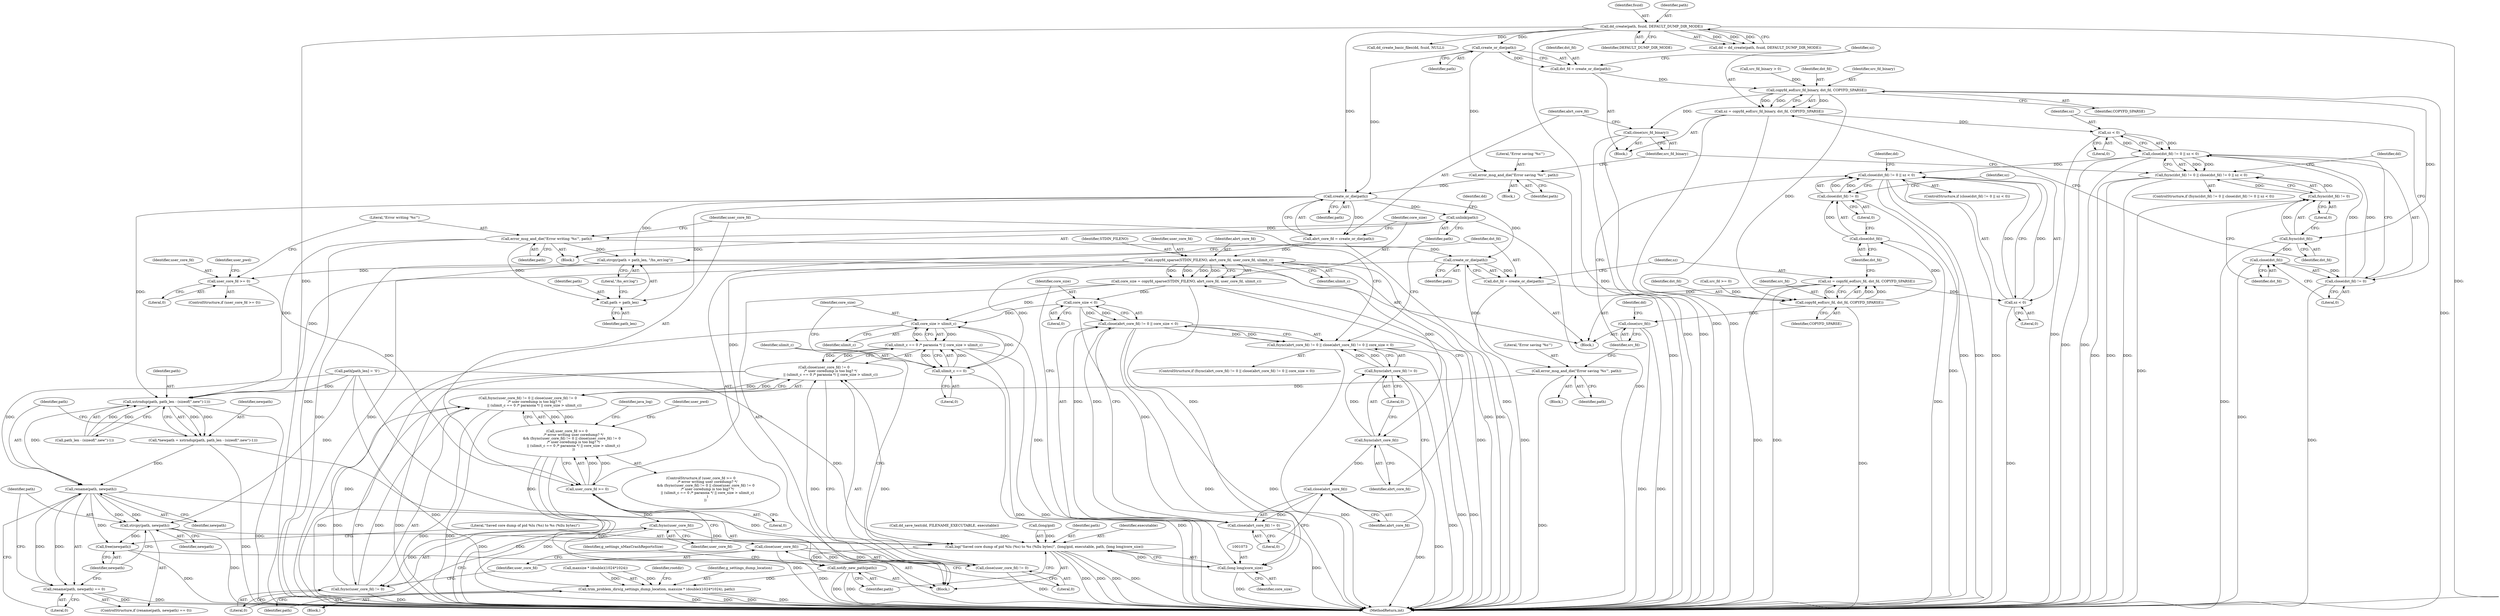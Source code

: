 digraph "0_abrt_4f2c1ddd3e3b81d2d5146b883115371f1cada9f9@API" {
"1000858" [label="(Call,create_or_die(path))"];
"1000618" [label="(Call,dd_create(path, fsuid, DEFAULT_DUMP_DIR_MODE))"];
"1000856" [label="(Call,dst_fd = create_or_die(path))"];
"1000863" [label="(Call,copyfd_eof(src_fd_binary, dst_fd, COPYFD_SPARSE))"];
"1000861" [label="(Call,sz = copyfd_eof(src_fd_binary, dst_fd, COPYFD_SPARSE))"];
"1000878" [label="(Call,sz < 0)"];
"1000873" [label="(Call,close(dst_fd) != 0 || sz < 0)"];
"1000868" [label="(Call,fsync(dst_fd) != 0 || close(dst_fd) != 0 || sz < 0)"];
"1001020" [label="(Call,close(dst_fd) != 0 || sz < 0)"];
"1000870" [label="(Call,fsync(dst_fd))"];
"1000869" [label="(Call,fsync(dst_fd) != 0)"];
"1000875" [label="(Call,close(dst_fd))"];
"1000874" [label="(Call,close(dst_fd) != 0)"];
"1000887" [label="(Call,close(src_fd_binary))"];
"1001015" [label="(Call,copyfd_eof(src_fd, dst_fd, COPYFD_SPARSE))"];
"1001013" [label="(Call,sz = copyfd_eof(src_fd, dst_fd, COPYFD_SPARSE))"];
"1001025" [label="(Call,sz < 0)"];
"1001022" [label="(Call,close(dst_fd))"];
"1001021" [label="(Call,close(dst_fd) != 0)"];
"1001034" [label="(Call,close(src_fd))"];
"1000884" [label="(Call,error_msg_and_die(\"Error saving '%s'\", path))"];
"1000892" [label="(Call,create_or_die(path))"];
"1000890" [label="(Call,abrt_core_fd = create_or_die(path))"];
"1000897" [label="(Call,copyfd_sparse(STDIN_FILENO, abrt_core_fd, user_core_fd, ulimit_c))"];
"1000895" [label="(Call,core_size = copyfd_sparse(STDIN_FILENO, abrt_core_fd, user_core_fd, ulimit_c))"];
"1000913" [label="(Call,core_size < 0)"];
"1000908" [label="(Call,close(abrt_core_fd) != 0 || core_size < 0)"];
"1000903" [label="(Call,fsync(abrt_core_fd) != 0 || close(abrt_core_fd) != 0 || core_size < 0)"];
"1000952" [label="(Call,core_size > ulimit_c)"];
"1000948" [label="(Call,ulimit_c == 0 /* paranoia */ || core_size > ulimit_c)"];
"1000943" [label="(Call,close(user_core_fd) != 0\n            /* user coredump is too big? */\n            || (ulimit_c == 0 /* paranoia */ || core_size > ulimit_c))"];
"1000938" [label="(Call,fsync(user_core_fd) != 0 || close(user_core_fd) != 0\n            /* user coredump is too big? */\n            || (ulimit_c == 0 /* paranoia */ || core_size > ulimit_c))"];
"1000934" [label="(Call,user_core_fd >= 0\n            /* error writing user coredump? */\n         && (fsync(user_core_fd) != 0 || close(user_core_fd) != 0\n            /* user coredump is too big? */\n            || (ulimit_c == 0 /* paranoia */ || core_size > ulimit_c)\n            ))"];
"1001072" [label="(Call,(long long)core_size)"];
"1001065" [label="(Call,log(\"Saved core dump of pid %lu (%s) to %s (%llu bytes)\", (long)pid, executable, path, (long long)core_size))"];
"1001075" [label="(Call,notify_new_path(path))"];
"1001093" [label="(Call,trim_problem_dirs(g_settings_dump_location, maxsize * (double)(1024*1024), path))"];
"1000905" [label="(Call,fsync(abrt_core_fd))"];
"1000904" [label="(Call,fsync(abrt_core_fd) != 0)"];
"1000910" [label="(Call,close(abrt_core_fd))"];
"1000909" [label="(Call,close(abrt_core_fd) != 0)"];
"1000922" [label="(Call,user_core_fd >= 0)"];
"1000935" [label="(Call,user_core_fd >= 0)"];
"1000940" [label="(Call,fsync(user_core_fd))"];
"1000939" [label="(Call,fsync(user_core_fd) != 0)"];
"1000945" [label="(Call,close(user_core_fd))"];
"1000944" [label="(Call,close(user_core_fd) != 0)"];
"1000949" [label="(Call,ulimit_c == 0)"];
"1000917" [label="(Call,unlink(path))"];
"1000930" [label="(Call,error_msg_and_die(\"Error writing '%s'\", path))"];
"1001002" [label="(Call,strcpy(path + path_len, \"/hs_err.log\"))"];
"1001003" [label="(Call,path + path_len)"];
"1001010" [label="(Call,create_or_die(path))"];
"1001008" [label="(Call,dst_fd = create_or_die(path))"];
"1001031" [label="(Call,error_msg_and_die(\"Error saving '%s'\", path))"];
"1001046" [label="(Call,xstrndup(path, path_len - (sizeof(\".new\")-1)))"];
"1001044" [label="(Call,*newpath = xstrndup(path, path_len - (sizeof(\".new\")-1)))"];
"1001056" [label="(Call,rename(path, newpath))"];
"1001055" [label="(Call,rename(path, newpath) == 0)"];
"1001060" [label="(Call,strcpy(path, newpath))"];
"1001063" [label="(Call,free(newpath))"];
"1000910" [label="(Call,close(abrt_core_fd))"];
"1000890" [label="(Call,abrt_core_fd = create_or_die(path))"];
"1000870" [label="(Call,fsync(dst_fd))"];
"1001013" [label="(Call,sz = copyfd_eof(src_fd, dst_fd, COPYFD_SPARSE))"];
"1001017" [label="(Identifier,dst_fd)"];
"1000872" [label="(Literal,0)"];
"1001058" [label="(Identifier,newpath)"];
"1000858" [label="(Call,create_or_die(path))"];
"1001031" [label="(Call,error_msg_and_die(\"Error saving '%s'\", path))"];
"1000888" [label="(Identifier,src_fd_binary)"];
"1000881" [label="(Block,)"];
"1000931" [label="(Literal,\"Error writing '%s'\")"];
"1001027" [label="(Literal,0)"];
"1001070" [label="(Identifier,executable)"];
"1000963" [label="(Identifier,java_log)"];
"1000630" [label="(Call,dd_create_basic_files(dd, fsuid, NULL))"];
"1000854" [label="(Block,)"];
"1001057" [label="(Identifier,path)"];
"1000948" [label="(Call,ulimit_c == 0 /* paranoia */ || core_size > ulimit_c)"];
"1001003" [label="(Call,path + path_len)"];
"1001079" [label="(Identifier,g_settings_nMaxCrashReportsSize)"];
"1000875" [label="(Call,close(dst_fd))"];
"1001006" [label="(Literal,\"/hs_err.log\")"];
"1000927" [label="(Identifier,user_pwd)"];
"1001008" [label="(Call,dst_fd = create_or_die(path))"];
"1001104" [label="(Identifier,rootdir)"];
"1000873" [label="(Call,close(dst_fd) != 0 || sz < 0)"];
"1000918" [label="(Identifier,path)"];
"1001014" [label="(Identifier,sz)"];
"1000900" [label="(Identifier,user_core_fd)"];
"1000624" [label="(Block,)"];
"1000952" [label="(Call,core_size > ulimit_c)"];
"1000876" [label="(Identifier,dst_fd)"];
"1000880" [label="(Literal,0)"];
"1001075" [label="(Call,notify_new_path(path))"];
"1000869" [label="(Call,fsync(dst_fd) != 0)"];
"1000901" [label="(Identifier,ulimit_c)"];
"1000957" [label="(Identifier,user_pwd)"];
"1001001" [label="(Block,)"];
"1000935" [label="(Call,user_core_fd >= 0)"];
"1001023" [label="(Identifier,dst_fd)"];
"1001102" [label="(Identifier,path)"];
"1001074" [label="(Identifier,core_size)"];
"1001010" [label="(Call,create_or_die(path))"];
"1001094" [label="(Identifier,g_settings_dump_location)"];
"1000857" [label="(Identifier,dst_fd)"];
"1000878" [label="(Call,sz < 0)"];
"1000906" [label="(Identifier,abrt_core_fd)"];
"1000950" [label="(Identifier,ulimit_c)"];
"1000893" [label="(Identifier,path)"];
"1001019" [label="(ControlStructure,if (close(dst_fd) != 0 || sz < 0))"];
"1001015" [label="(Call,copyfd_eof(src_fd, dst_fd, COPYFD_SPARSE))"];
"1000885" [label="(Literal,\"Error saving '%s'\")"];
"1000912" [label="(Literal,0)"];
"1000938" [label="(Call,fsync(user_core_fd) != 0 || close(user_core_fd) != 0\n            /* user coredump is too big? */\n            || (ulimit_c == 0 /* paranoia */ || core_size > ulimit_c))"];
"1000859" [label="(Identifier,path)"];
"1001066" [label="(Literal,\"Saved core dump of pid %lu (%s) to %s (%llu bytes)\")"];
"1000939" [label="(Call,fsync(user_core_fd) != 0)"];
"1001004" [label="(Identifier,path)"];
"1000884" [label="(Call,error_msg_and_die(\"Error saving '%s'\", path))"];
"1001021" [label="(Call,close(dst_fd) != 0)"];
"1000943" [label="(Call,close(user_core_fd) != 0\n            /* user coredump is too big? */\n            || (ulimit_c == 0 /* paranoia */ || core_size > ulimit_c))"];
"1001060" [label="(Call,strcpy(path, newpath))"];
"1000922" [label="(Call,user_core_fd >= 0)"];
"1000899" [label="(Identifier,abrt_core_fd)"];
"1000930" [label="(Call,error_msg_and_die(\"Error writing '%s'\", path))"];
"1001062" [label="(Identifier,newpath)"];
"1000909" [label="(Call,close(abrt_core_fd) != 0)"];
"1001055" [label="(Call,rename(path, newpath) == 0)"];
"1000954" [label="(Identifier,ulimit_c)"];
"1001009" [label="(Identifier,dst_fd)"];
"1000953" [label="(Identifier,core_size)"];
"1000937" [label="(Literal,0)"];
"1000920" [label="(Identifier,dd)"];
"1001011" [label="(Identifier,path)"];
"1001033" [label="(Identifier,path)"];
"1000886" [label="(Identifier,path)"];
"1000904" [label="(Call,fsync(abrt_core_fd) != 0)"];
"1000866" [label="(Identifier,COPYFD_SPARSE)"];
"1000883" [label="(Identifier,dd)"];
"1000916" [label="(Block,)"];
"1000946" [label="(Identifier,user_core_fd)"];
"1001047" [label="(Identifier,path)"];
"1001072" [label="(Call,(long long)core_size)"];
"1000945" [label="(Call,close(user_core_fd))"];
"1001037" [label="(Identifier,dd)"];
"1000892" [label="(Call,create_or_die(path))"];
"1001002" [label="(Call,strcpy(path + path_len, \"/hs_err.log\"))"];
"1001054" [label="(ControlStructure,if (rename(path, newpath) == 0))"];
"1000907" [label="(Literal,0)"];
"1000865" [label="(Identifier,dst_fd)"];
"1000903" [label="(Call,fsync(abrt_core_fd) != 0 || close(abrt_core_fd) != 0 || core_size < 0)"];
"1001046" [label="(Call,xstrndup(path, path_len - (sizeof(\".new\")-1)))"];
"1001063" [label="(Call,free(newpath))"];
"1000951" [label="(Literal,0)"];
"1001081" [label="(Block,)"];
"1000864" [label="(Identifier,src_fd_binary)"];
"1000856" [label="(Call,dst_fd = create_or_die(path))"];
"1000902" [label="(ControlStructure,if (fsync(abrt_core_fd) != 0 || close(abrt_core_fd) != 0 || core_size < 0))"];
"1000891" [label="(Identifier,abrt_core_fd)"];
"1000887" [label="(Call,close(src_fd_binary))"];
"1000934" [label="(Call,user_core_fd >= 0\n            /* error writing user coredump? */\n         && (fsync(user_core_fd) != 0 || close(user_core_fd) != 0\n            /* user coredump is too big? */\n            || (ulimit_c == 0 /* paranoia */ || core_size > ulimit_c)\n            ))"];
"1000877" [label="(Literal,0)"];
"1000914" [label="(Identifier,core_size)"];
"1001061" [label="(Identifier,path)"];
"1001025" [label="(Call,sz < 0)"];
"1000942" [label="(Literal,0)"];
"1000998" [label="(Call,src_fd >= 0)"];
"1000765" [label="(Call,dd_save_text(dd, FILENAME_EXECUTABLE, executable))"];
"1000949" [label="(Call,ulimit_c == 0)"];
"1000620" [label="(Identifier,fsuid)"];
"1000936" [label="(Identifier,user_core_fd)"];
"1001171" [label="(MethodReturn,int)"];
"1000867" [label="(ControlStructure,if (fsync(dst_fd) != 0 || close(dst_fd) != 0 || sz < 0))"];
"1000619" [label="(Identifier,path)"];
"1001067" [label="(Call,(long)pid)"];
"1001026" [label="(Identifier,sz)"];
"1001071" [label="(Identifier,path)"];
"1001024" [label="(Literal,0)"];
"1001045" [label="(Identifier,newpath)"];
"1000917" [label="(Call,unlink(path))"];
"1001022" [label="(Call,close(dst_fd))"];
"1000940" [label="(Call,fsync(user_core_fd))"];
"1000896" [label="(Identifier,core_size)"];
"1000874" [label="(Call,close(dst_fd) != 0)"];
"1001056" [label="(Call,rename(path, newpath))"];
"1001044" [label="(Call,*newpath = xstrndup(path, path_len - (sizeof(\".new\")-1)))"];
"1000921" [label="(ControlStructure,if (user_core_fd >= 0))"];
"1000923" [label="(Identifier,user_core_fd)"];
"1000932" [label="(Identifier,path)"];
"1001064" [label="(Identifier,newpath)"];
"1000863" [label="(Call,copyfd_eof(src_fd_binary, dst_fd, COPYFD_SPARSE))"];
"1000908" [label="(Call,close(abrt_core_fd) != 0 || core_size < 0)"];
"1000861" [label="(Call,sz = copyfd_eof(src_fd_binary, dst_fd, COPYFD_SPARSE))"];
"1000905" [label="(Call,fsync(abrt_core_fd))"];
"1000879" [label="(Identifier,sz)"];
"1000897" [label="(Call,copyfd_sparse(STDIN_FILENO, abrt_core_fd, user_core_fd, ulimit_c))"];
"1000924" [label="(Literal,0)"];
"1000941" [label="(Identifier,user_core_fd)"];
"1001028" [label="(Block,)"];
"1000851" [label="(Call,src_fd_binary > 0)"];
"1000862" [label="(Identifier,sz)"];
"1000911" [label="(Identifier,abrt_core_fd)"];
"1000933" [label="(ControlStructure,if (user_core_fd >= 0\n            /* error writing user coredump? */\n         && (fsync(user_core_fd) != 0 || close(user_core_fd) != 0\n            /* user coredump is too big? */\n            || (ulimit_c == 0 /* paranoia */ || core_size > ulimit_c)\n            )\n        ))"];
"1000868" [label="(Call,fsync(dst_fd) != 0 || close(dst_fd) != 0 || sz < 0)"];
"1000871" [label="(Identifier,dst_fd)"];
"1001048" [label="(Call,path_len - (sizeof(\".new\")-1))"];
"1000618" [label="(Call,dd_create(path, fsuid, DEFAULT_DUMP_DIR_MODE))"];
"1001065" [label="(Call,log(\"Saved core dump of pid %lu (%s) to %s (%llu bytes)\", (long)pid, executable, path, (long long)core_size))"];
"1001005" [label="(Identifier,path_len)"];
"1001018" [label="(Identifier,COPYFD_SPARSE)"];
"1001059" [label="(Literal,0)"];
"1000944" [label="(Call,close(user_core_fd) != 0)"];
"1000621" [label="(Identifier,DEFAULT_DUMP_DIR_MODE)"];
"1001038" [label="(Call,path[path_len] = '\0')"];
"1000947" [label="(Literal,0)"];
"1001095" [label="(Call,maxsize * (double)(1024*1024))"];
"1000616" [label="(Call,dd = dd_create(path, fsuid, DEFAULT_DUMP_DIR_MODE))"];
"1000898" [label="(Identifier,STDIN_FILENO)"];
"1000915" [label="(Literal,0)"];
"1001076" [label="(Identifier,path)"];
"1001020" [label="(Call,close(dst_fd) != 0 || sz < 0)"];
"1000913" [label="(Call,core_size < 0)"];
"1001030" [label="(Identifier,dd)"];
"1001034" [label="(Call,close(src_fd))"];
"1001035" [label="(Identifier,src_fd)"];
"1001093" [label="(Call,trim_problem_dirs(g_settings_dump_location, maxsize * (double)(1024*1024), path))"];
"1000895" [label="(Call,core_size = copyfd_sparse(STDIN_FILENO, abrt_core_fd, user_core_fd, ulimit_c))"];
"1001032" [label="(Literal,\"Error saving '%s'\")"];
"1001016" [label="(Identifier,src_fd)"];
"1000858" -> "1000856"  [label="AST: "];
"1000858" -> "1000859"  [label="CFG: "];
"1000859" -> "1000858"  [label="AST: "];
"1000856" -> "1000858"  [label="CFG: "];
"1000858" -> "1000856"  [label="DDG: "];
"1000618" -> "1000858"  [label="DDG: "];
"1000858" -> "1000884"  [label="DDG: "];
"1000858" -> "1000892"  [label="DDG: "];
"1000618" -> "1000616"  [label="AST: "];
"1000618" -> "1000621"  [label="CFG: "];
"1000619" -> "1000618"  [label="AST: "];
"1000620" -> "1000618"  [label="AST: "];
"1000621" -> "1000618"  [label="AST: "];
"1000616" -> "1000618"  [label="CFG: "];
"1000618" -> "1001171"  [label="DDG: "];
"1000618" -> "1001171"  [label="DDG: "];
"1000618" -> "1001171"  [label="DDG: "];
"1000618" -> "1000616"  [label="DDG: "];
"1000618" -> "1000616"  [label="DDG: "];
"1000618" -> "1000616"  [label="DDG: "];
"1000618" -> "1000630"  [label="DDG: "];
"1000618" -> "1000892"  [label="DDG: "];
"1000856" -> "1000854"  [label="AST: "];
"1000857" -> "1000856"  [label="AST: "];
"1000862" -> "1000856"  [label="CFG: "];
"1000856" -> "1000863"  [label="DDG: "];
"1000863" -> "1000861"  [label="AST: "];
"1000863" -> "1000866"  [label="CFG: "];
"1000864" -> "1000863"  [label="AST: "];
"1000865" -> "1000863"  [label="AST: "];
"1000866" -> "1000863"  [label="AST: "];
"1000861" -> "1000863"  [label="CFG: "];
"1000863" -> "1001171"  [label="DDG: "];
"1000863" -> "1000861"  [label="DDG: "];
"1000863" -> "1000861"  [label="DDG: "];
"1000863" -> "1000861"  [label="DDG: "];
"1000851" -> "1000863"  [label="DDG: "];
"1000863" -> "1000870"  [label="DDG: "];
"1000863" -> "1000887"  [label="DDG: "];
"1000863" -> "1001015"  [label="DDG: "];
"1000861" -> "1000854"  [label="AST: "];
"1000862" -> "1000861"  [label="AST: "];
"1000871" -> "1000861"  [label="CFG: "];
"1000861" -> "1001171"  [label="DDG: "];
"1000861" -> "1001171"  [label="DDG: "];
"1000861" -> "1000878"  [label="DDG: "];
"1000878" -> "1000873"  [label="AST: "];
"1000878" -> "1000880"  [label="CFG: "];
"1000879" -> "1000878"  [label="AST: "];
"1000880" -> "1000878"  [label="AST: "];
"1000873" -> "1000878"  [label="CFG: "];
"1000878" -> "1001171"  [label="DDG: "];
"1000878" -> "1000873"  [label="DDG: "];
"1000878" -> "1000873"  [label="DDG: "];
"1000873" -> "1000868"  [label="AST: "];
"1000873" -> "1000874"  [label="CFG: "];
"1000874" -> "1000873"  [label="AST: "];
"1000868" -> "1000873"  [label="CFG: "];
"1000873" -> "1001171"  [label="DDG: "];
"1000873" -> "1001171"  [label="DDG: "];
"1000873" -> "1000868"  [label="DDG: "];
"1000873" -> "1000868"  [label="DDG: "];
"1000874" -> "1000873"  [label="DDG: "];
"1000874" -> "1000873"  [label="DDG: "];
"1000873" -> "1001020"  [label="DDG: "];
"1000868" -> "1000867"  [label="AST: "];
"1000868" -> "1000869"  [label="CFG: "];
"1000869" -> "1000868"  [label="AST: "];
"1000883" -> "1000868"  [label="CFG: "];
"1000888" -> "1000868"  [label="CFG: "];
"1000868" -> "1001171"  [label="DDG: "];
"1000868" -> "1001171"  [label="DDG: "];
"1000868" -> "1001171"  [label="DDG: "];
"1000869" -> "1000868"  [label="DDG: "];
"1000869" -> "1000868"  [label="DDG: "];
"1001020" -> "1001019"  [label="AST: "];
"1001020" -> "1001021"  [label="CFG: "];
"1001020" -> "1001025"  [label="CFG: "];
"1001021" -> "1001020"  [label="AST: "];
"1001025" -> "1001020"  [label="AST: "];
"1001030" -> "1001020"  [label="CFG: "];
"1001035" -> "1001020"  [label="CFG: "];
"1001020" -> "1001171"  [label="DDG: "];
"1001020" -> "1001171"  [label="DDG: "];
"1001020" -> "1001171"  [label="DDG: "];
"1001021" -> "1001020"  [label="DDG: "];
"1001021" -> "1001020"  [label="DDG: "];
"1001025" -> "1001020"  [label="DDG: "];
"1001025" -> "1001020"  [label="DDG: "];
"1000870" -> "1000869"  [label="AST: "];
"1000870" -> "1000871"  [label="CFG: "];
"1000871" -> "1000870"  [label="AST: "];
"1000872" -> "1000870"  [label="CFG: "];
"1000870" -> "1001171"  [label="DDG: "];
"1000870" -> "1000869"  [label="DDG: "];
"1000870" -> "1000875"  [label="DDG: "];
"1000869" -> "1000872"  [label="CFG: "];
"1000872" -> "1000869"  [label="AST: "];
"1000876" -> "1000869"  [label="CFG: "];
"1000869" -> "1001171"  [label="DDG: "];
"1000875" -> "1000874"  [label="AST: "];
"1000875" -> "1000876"  [label="CFG: "];
"1000876" -> "1000875"  [label="AST: "];
"1000877" -> "1000875"  [label="CFG: "];
"1000875" -> "1001171"  [label="DDG: "];
"1000875" -> "1000874"  [label="DDG: "];
"1000874" -> "1000877"  [label="CFG: "];
"1000877" -> "1000874"  [label="AST: "];
"1000879" -> "1000874"  [label="CFG: "];
"1000874" -> "1001171"  [label="DDG: "];
"1000887" -> "1000854"  [label="AST: "];
"1000887" -> "1000888"  [label="CFG: "];
"1000888" -> "1000887"  [label="AST: "];
"1000891" -> "1000887"  [label="CFG: "];
"1000887" -> "1001171"  [label="DDG: "];
"1000887" -> "1001171"  [label="DDG: "];
"1001015" -> "1001013"  [label="AST: "];
"1001015" -> "1001018"  [label="CFG: "];
"1001016" -> "1001015"  [label="AST: "];
"1001017" -> "1001015"  [label="AST: "];
"1001018" -> "1001015"  [label="AST: "];
"1001013" -> "1001015"  [label="CFG: "];
"1001015" -> "1001171"  [label="DDG: "];
"1001015" -> "1001013"  [label="DDG: "];
"1001015" -> "1001013"  [label="DDG: "];
"1001015" -> "1001013"  [label="DDG: "];
"1000998" -> "1001015"  [label="DDG: "];
"1001008" -> "1001015"  [label="DDG: "];
"1001015" -> "1001022"  [label="DDG: "];
"1001015" -> "1001034"  [label="DDG: "];
"1001013" -> "1001001"  [label="AST: "];
"1001014" -> "1001013"  [label="AST: "];
"1001023" -> "1001013"  [label="CFG: "];
"1001013" -> "1001171"  [label="DDG: "];
"1001013" -> "1001171"  [label="DDG: "];
"1001013" -> "1001025"  [label="DDG: "];
"1001025" -> "1001027"  [label="CFG: "];
"1001026" -> "1001025"  [label="AST: "];
"1001027" -> "1001025"  [label="AST: "];
"1001025" -> "1001171"  [label="DDG: "];
"1001022" -> "1001021"  [label="AST: "];
"1001022" -> "1001023"  [label="CFG: "];
"1001023" -> "1001022"  [label="AST: "];
"1001024" -> "1001022"  [label="CFG: "];
"1001022" -> "1001171"  [label="DDG: "];
"1001022" -> "1001021"  [label="DDG: "];
"1001021" -> "1001024"  [label="CFG: "];
"1001024" -> "1001021"  [label="AST: "];
"1001026" -> "1001021"  [label="CFG: "];
"1001021" -> "1001171"  [label="DDG: "];
"1001034" -> "1001001"  [label="AST: "];
"1001034" -> "1001035"  [label="CFG: "];
"1001035" -> "1001034"  [label="AST: "];
"1001037" -> "1001034"  [label="CFG: "];
"1001034" -> "1001171"  [label="DDG: "];
"1001034" -> "1001171"  [label="DDG: "];
"1000884" -> "1000881"  [label="AST: "];
"1000884" -> "1000886"  [label="CFG: "];
"1000885" -> "1000884"  [label="AST: "];
"1000886" -> "1000884"  [label="AST: "];
"1000888" -> "1000884"  [label="CFG: "];
"1000884" -> "1001171"  [label="DDG: "];
"1000884" -> "1000892"  [label="DDG: "];
"1000892" -> "1000890"  [label="AST: "];
"1000892" -> "1000893"  [label="CFG: "];
"1000893" -> "1000892"  [label="AST: "];
"1000890" -> "1000892"  [label="CFG: "];
"1000892" -> "1000890"  [label="DDG: "];
"1000892" -> "1000917"  [label="DDG: "];
"1000892" -> "1001002"  [label="DDG: "];
"1000892" -> "1001003"  [label="DDG: "];
"1000892" -> "1001010"  [label="DDG: "];
"1000892" -> "1001046"  [label="DDG: "];
"1000890" -> "1000624"  [label="AST: "];
"1000891" -> "1000890"  [label="AST: "];
"1000896" -> "1000890"  [label="CFG: "];
"1000890" -> "1001171"  [label="DDG: "];
"1000890" -> "1000897"  [label="DDG: "];
"1000897" -> "1000895"  [label="AST: "];
"1000897" -> "1000901"  [label="CFG: "];
"1000898" -> "1000897"  [label="AST: "];
"1000899" -> "1000897"  [label="AST: "];
"1000900" -> "1000897"  [label="AST: "];
"1000901" -> "1000897"  [label="AST: "];
"1000895" -> "1000897"  [label="CFG: "];
"1000897" -> "1001171"  [label="DDG: "];
"1000897" -> "1001171"  [label="DDG: "];
"1000897" -> "1000895"  [label="DDG: "];
"1000897" -> "1000895"  [label="DDG: "];
"1000897" -> "1000895"  [label="DDG: "];
"1000897" -> "1000895"  [label="DDG: "];
"1000897" -> "1000905"  [label="DDG: "];
"1000897" -> "1000922"  [label="DDG: "];
"1000897" -> "1000935"  [label="DDG: "];
"1000897" -> "1000949"  [label="DDG: "];
"1000895" -> "1000624"  [label="AST: "];
"1000896" -> "1000895"  [label="AST: "];
"1000906" -> "1000895"  [label="CFG: "];
"1000895" -> "1001171"  [label="DDG: "];
"1000895" -> "1000913"  [label="DDG: "];
"1000895" -> "1000952"  [label="DDG: "];
"1000895" -> "1001072"  [label="DDG: "];
"1000913" -> "1000908"  [label="AST: "];
"1000913" -> "1000915"  [label="CFG: "];
"1000914" -> "1000913"  [label="AST: "];
"1000915" -> "1000913"  [label="AST: "];
"1000908" -> "1000913"  [label="CFG: "];
"1000913" -> "1000908"  [label="DDG: "];
"1000913" -> "1000908"  [label="DDG: "];
"1000913" -> "1000952"  [label="DDG: "];
"1000913" -> "1001072"  [label="DDG: "];
"1000908" -> "1000903"  [label="AST: "];
"1000908" -> "1000909"  [label="CFG: "];
"1000909" -> "1000908"  [label="AST: "];
"1000903" -> "1000908"  [label="CFG: "];
"1000908" -> "1001171"  [label="DDG: "];
"1000908" -> "1001171"  [label="DDG: "];
"1000908" -> "1000903"  [label="DDG: "];
"1000908" -> "1000903"  [label="DDG: "];
"1000909" -> "1000908"  [label="DDG: "];
"1000909" -> "1000908"  [label="DDG: "];
"1000903" -> "1000902"  [label="AST: "];
"1000903" -> "1000904"  [label="CFG: "];
"1000904" -> "1000903"  [label="AST: "];
"1000918" -> "1000903"  [label="CFG: "];
"1000936" -> "1000903"  [label="CFG: "];
"1000903" -> "1001171"  [label="DDG: "];
"1000903" -> "1001171"  [label="DDG: "];
"1000903" -> "1001171"  [label="DDG: "];
"1000904" -> "1000903"  [label="DDG: "];
"1000904" -> "1000903"  [label="DDG: "];
"1000952" -> "1000948"  [label="AST: "];
"1000952" -> "1000954"  [label="CFG: "];
"1000953" -> "1000952"  [label="AST: "];
"1000954" -> "1000952"  [label="AST: "];
"1000948" -> "1000952"  [label="CFG: "];
"1000952" -> "1001171"  [label="DDG: "];
"1000952" -> "1000948"  [label="DDG: "];
"1000952" -> "1000948"  [label="DDG: "];
"1000949" -> "1000952"  [label="DDG: "];
"1000952" -> "1001072"  [label="DDG: "];
"1000948" -> "1000943"  [label="AST: "];
"1000948" -> "1000949"  [label="CFG: "];
"1000949" -> "1000948"  [label="AST: "];
"1000943" -> "1000948"  [label="CFG: "];
"1000948" -> "1001171"  [label="DDG: "];
"1000948" -> "1001171"  [label="DDG: "];
"1000948" -> "1000943"  [label="DDG: "];
"1000948" -> "1000943"  [label="DDG: "];
"1000949" -> "1000948"  [label="DDG: "];
"1000949" -> "1000948"  [label="DDG: "];
"1000943" -> "1000938"  [label="AST: "];
"1000943" -> "1000944"  [label="CFG: "];
"1000944" -> "1000943"  [label="AST: "];
"1000938" -> "1000943"  [label="CFG: "];
"1000943" -> "1001171"  [label="DDG: "];
"1000943" -> "1001171"  [label="DDG: "];
"1000943" -> "1000938"  [label="DDG: "];
"1000943" -> "1000938"  [label="DDG: "];
"1000944" -> "1000943"  [label="DDG: "];
"1000944" -> "1000943"  [label="DDG: "];
"1000938" -> "1000934"  [label="AST: "];
"1000938" -> "1000939"  [label="CFG: "];
"1000939" -> "1000938"  [label="AST: "];
"1000934" -> "1000938"  [label="CFG: "];
"1000938" -> "1001171"  [label="DDG: "];
"1000938" -> "1001171"  [label="DDG: "];
"1000938" -> "1000934"  [label="DDG: "];
"1000938" -> "1000934"  [label="DDG: "];
"1000939" -> "1000938"  [label="DDG: "];
"1000939" -> "1000938"  [label="DDG: "];
"1000934" -> "1000933"  [label="AST: "];
"1000934" -> "1000935"  [label="CFG: "];
"1000935" -> "1000934"  [label="AST: "];
"1000957" -> "1000934"  [label="CFG: "];
"1000963" -> "1000934"  [label="CFG: "];
"1000934" -> "1001171"  [label="DDG: "];
"1000934" -> "1001171"  [label="DDG: "];
"1000934" -> "1001171"  [label="DDG: "];
"1000935" -> "1000934"  [label="DDG: "];
"1000935" -> "1000934"  [label="DDG: "];
"1001072" -> "1001065"  [label="AST: "];
"1001072" -> "1001074"  [label="CFG: "];
"1001073" -> "1001072"  [label="AST: "];
"1001074" -> "1001072"  [label="AST: "];
"1001065" -> "1001072"  [label="CFG: "];
"1001072" -> "1001171"  [label="DDG: "];
"1001072" -> "1001065"  [label="DDG: "];
"1001065" -> "1000624"  [label="AST: "];
"1001066" -> "1001065"  [label="AST: "];
"1001067" -> "1001065"  [label="AST: "];
"1001070" -> "1001065"  [label="AST: "];
"1001071" -> "1001065"  [label="AST: "];
"1001076" -> "1001065"  [label="CFG: "];
"1001065" -> "1001171"  [label="DDG: "];
"1001065" -> "1001171"  [label="DDG: "];
"1001065" -> "1001171"  [label="DDG: "];
"1001065" -> "1001171"  [label="DDG: "];
"1001067" -> "1001065"  [label="DDG: "];
"1000765" -> "1001065"  [label="DDG: "];
"1001060" -> "1001065"  [label="DDG: "];
"1001056" -> "1001065"  [label="DDG: "];
"1001038" -> "1001065"  [label="DDG: "];
"1001065" -> "1001075"  [label="DDG: "];
"1001075" -> "1000624"  [label="AST: "];
"1001075" -> "1001076"  [label="CFG: "];
"1001076" -> "1001075"  [label="AST: "];
"1001079" -> "1001075"  [label="CFG: "];
"1001075" -> "1001171"  [label="DDG: "];
"1001075" -> "1001171"  [label="DDG: "];
"1001038" -> "1001075"  [label="DDG: "];
"1001075" -> "1001093"  [label="DDG: "];
"1001093" -> "1001081"  [label="AST: "];
"1001093" -> "1001102"  [label="CFG: "];
"1001094" -> "1001093"  [label="AST: "];
"1001095" -> "1001093"  [label="AST: "];
"1001102" -> "1001093"  [label="AST: "];
"1001104" -> "1001093"  [label="CFG: "];
"1001093" -> "1001171"  [label="DDG: "];
"1001093" -> "1001171"  [label="DDG: "];
"1001093" -> "1001171"  [label="DDG: "];
"1001093" -> "1001171"  [label="DDG: "];
"1001095" -> "1001093"  [label="DDG: "];
"1001095" -> "1001093"  [label="DDG: "];
"1001038" -> "1001093"  [label="DDG: "];
"1000905" -> "1000904"  [label="AST: "];
"1000905" -> "1000906"  [label="CFG: "];
"1000906" -> "1000905"  [label="AST: "];
"1000907" -> "1000905"  [label="CFG: "];
"1000905" -> "1001171"  [label="DDG: "];
"1000905" -> "1000904"  [label="DDG: "];
"1000905" -> "1000910"  [label="DDG: "];
"1000904" -> "1000907"  [label="CFG: "];
"1000907" -> "1000904"  [label="AST: "];
"1000911" -> "1000904"  [label="CFG: "];
"1000904" -> "1001171"  [label="DDG: "];
"1000910" -> "1000909"  [label="AST: "];
"1000910" -> "1000911"  [label="CFG: "];
"1000911" -> "1000910"  [label="AST: "];
"1000912" -> "1000910"  [label="CFG: "];
"1000910" -> "1001171"  [label="DDG: "];
"1000910" -> "1000909"  [label="DDG: "];
"1000909" -> "1000912"  [label="CFG: "];
"1000912" -> "1000909"  [label="AST: "];
"1000914" -> "1000909"  [label="CFG: "];
"1000909" -> "1001171"  [label="DDG: "];
"1000922" -> "1000921"  [label="AST: "];
"1000922" -> "1000924"  [label="CFG: "];
"1000923" -> "1000922"  [label="AST: "];
"1000924" -> "1000922"  [label="AST: "];
"1000927" -> "1000922"  [label="CFG: "];
"1000931" -> "1000922"  [label="CFG: "];
"1000922" -> "1000935"  [label="DDG: "];
"1000935" -> "1000937"  [label="CFG: "];
"1000936" -> "1000935"  [label="AST: "];
"1000937" -> "1000935"  [label="AST: "];
"1000941" -> "1000935"  [label="CFG: "];
"1000935" -> "1001171"  [label="DDG: "];
"1000935" -> "1000940"  [label="DDG: "];
"1000940" -> "1000939"  [label="AST: "];
"1000940" -> "1000941"  [label="CFG: "];
"1000941" -> "1000940"  [label="AST: "];
"1000942" -> "1000940"  [label="CFG: "];
"1000940" -> "1001171"  [label="DDG: "];
"1000940" -> "1000939"  [label="DDG: "];
"1000940" -> "1000945"  [label="DDG: "];
"1000939" -> "1000942"  [label="CFG: "];
"1000942" -> "1000939"  [label="AST: "];
"1000946" -> "1000939"  [label="CFG: "];
"1000939" -> "1001171"  [label="DDG: "];
"1000945" -> "1000944"  [label="AST: "];
"1000945" -> "1000946"  [label="CFG: "];
"1000946" -> "1000945"  [label="AST: "];
"1000947" -> "1000945"  [label="CFG: "];
"1000945" -> "1001171"  [label="DDG: "];
"1000945" -> "1000944"  [label="DDG: "];
"1000944" -> "1000947"  [label="CFG: "];
"1000947" -> "1000944"  [label="AST: "];
"1000950" -> "1000944"  [label="CFG: "];
"1000944" -> "1001171"  [label="DDG: "];
"1000949" -> "1000951"  [label="CFG: "];
"1000950" -> "1000949"  [label="AST: "];
"1000951" -> "1000949"  [label="AST: "];
"1000953" -> "1000949"  [label="CFG: "];
"1000949" -> "1001171"  [label="DDG: "];
"1000917" -> "1000916"  [label="AST: "];
"1000917" -> "1000918"  [label="CFG: "];
"1000918" -> "1000917"  [label="AST: "];
"1000920" -> "1000917"  [label="CFG: "];
"1000917" -> "1001171"  [label="DDG: "];
"1000917" -> "1000930"  [label="DDG: "];
"1000930" -> "1000916"  [label="AST: "];
"1000930" -> "1000932"  [label="CFG: "];
"1000931" -> "1000930"  [label="AST: "];
"1000932" -> "1000930"  [label="AST: "];
"1000936" -> "1000930"  [label="CFG: "];
"1000930" -> "1001171"  [label="DDG: "];
"1000930" -> "1001002"  [label="DDG: "];
"1000930" -> "1001003"  [label="DDG: "];
"1000930" -> "1001010"  [label="DDG: "];
"1000930" -> "1001046"  [label="DDG: "];
"1001002" -> "1001001"  [label="AST: "];
"1001002" -> "1001006"  [label="CFG: "];
"1001003" -> "1001002"  [label="AST: "];
"1001006" -> "1001002"  [label="AST: "];
"1001009" -> "1001002"  [label="CFG: "];
"1001002" -> "1001171"  [label="DDG: "];
"1001002" -> "1001171"  [label="DDG: "];
"1001003" -> "1001005"  [label="CFG: "];
"1001004" -> "1001003"  [label="AST: "];
"1001005" -> "1001003"  [label="AST: "];
"1001006" -> "1001003"  [label="CFG: "];
"1001010" -> "1001008"  [label="AST: "];
"1001010" -> "1001011"  [label="CFG: "];
"1001011" -> "1001010"  [label="AST: "];
"1001008" -> "1001010"  [label="CFG: "];
"1001010" -> "1001008"  [label="DDG: "];
"1001010" -> "1001031"  [label="DDG: "];
"1001010" -> "1001046"  [label="DDG: "];
"1001008" -> "1001001"  [label="AST: "];
"1001009" -> "1001008"  [label="AST: "];
"1001014" -> "1001008"  [label="CFG: "];
"1001008" -> "1001171"  [label="DDG: "];
"1001031" -> "1001028"  [label="AST: "];
"1001031" -> "1001033"  [label="CFG: "];
"1001032" -> "1001031"  [label="AST: "];
"1001033" -> "1001031"  [label="AST: "];
"1001035" -> "1001031"  [label="CFG: "];
"1001031" -> "1001171"  [label="DDG: "];
"1001031" -> "1001046"  [label="DDG: "];
"1001046" -> "1001044"  [label="AST: "];
"1001046" -> "1001048"  [label="CFG: "];
"1001047" -> "1001046"  [label="AST: "];
"1001048" -> "1001046"  [label="AST: "];
"1001044" -> "1001046"  [label="CFG: "];
"1001046" -> "1001171"  [label="DDG: "];
"1001046" -> "1001044"  [label="DDG: "];
"1001046" -> "1001044"  [label="DDG: "];
"1001038" -> "1001046"  [label="DDG: "];
"1001048" -> "1001046"  [label="DDG: "];
"1001048" -> "1001046"  [label="DDG: "];
"1001046" -> "1001056"  [label="DDG: "];
"1001044" -> "1000624"  [label="AST: "];
"1001045" -> "1001044"  [label="AST: "];
"1001057" -> "1001044"  [label="CFG: "];
"1001044" -> "1001171"  [label="DDG: "];
"1001044" -> "1001056"  [label="DDG: "];
"1001056" -> "1001055"  [label="AST: "];
"1001056" -> "1001058"  [label="CFG: "];
"1001057" -> "1001056"  [label="AST: "];
"1001058" -> "1001056"  [label="AST: "];
"1001059" -> "1001056"  [label="CFG: "];
"1001056" -> "1001055"  [label="DDG: "];
"1001056" -> "1001055"  [label="DDG: "];
"1001038" -> "1001056"  [label="DDG: "];
"1001056" -> "1001060"  [label="DDG: "];
"1001056" -> "1001060"  [label="DDG: "];
"1001056" -> "1001063"  [label="DDG: "];
"1001055" -> "1001054"  [label="AST: "];
"1001055" -> "1001059"  [label="CFG: "];
"1001059" -> "1001055"  [label="AST: "];
"1001061" -> "1001055"  [label="CFG: "];
"1001064" -> "1001055"  [label="CFG: "];
"1001055" -> "1001171"  [label="DDG: "];
"1001055" -> "1001171"  [label="DDG: "];
"1001060" -> "1001054"  [label="AST: "];
"1001060" -> "1001062"  [label="CFG: "];
"1001061" -> "1001060"  [label="AST: "];
"1001062" -> "1001060"  [label="AST: "];
"1001064" -> "1001060"  [label="CFG: "];
"1001060" -> "1001171"  [label="DDG: "];
"1001038" -> "1001060"  [label="DDG: "];
"1001060" -> "1001063"  [label="DDG: "];
"1001063" -> "1000624"  [label="AST: "];
"1001063" -> "1001064"  [label="CFG: "];
"1001064" -> "1001063"  [label="AST: "];
"1001066" -> "1001063"  [label="CFG: "];
"1001063" -> "1001171"  [label="DDG: "];
}
